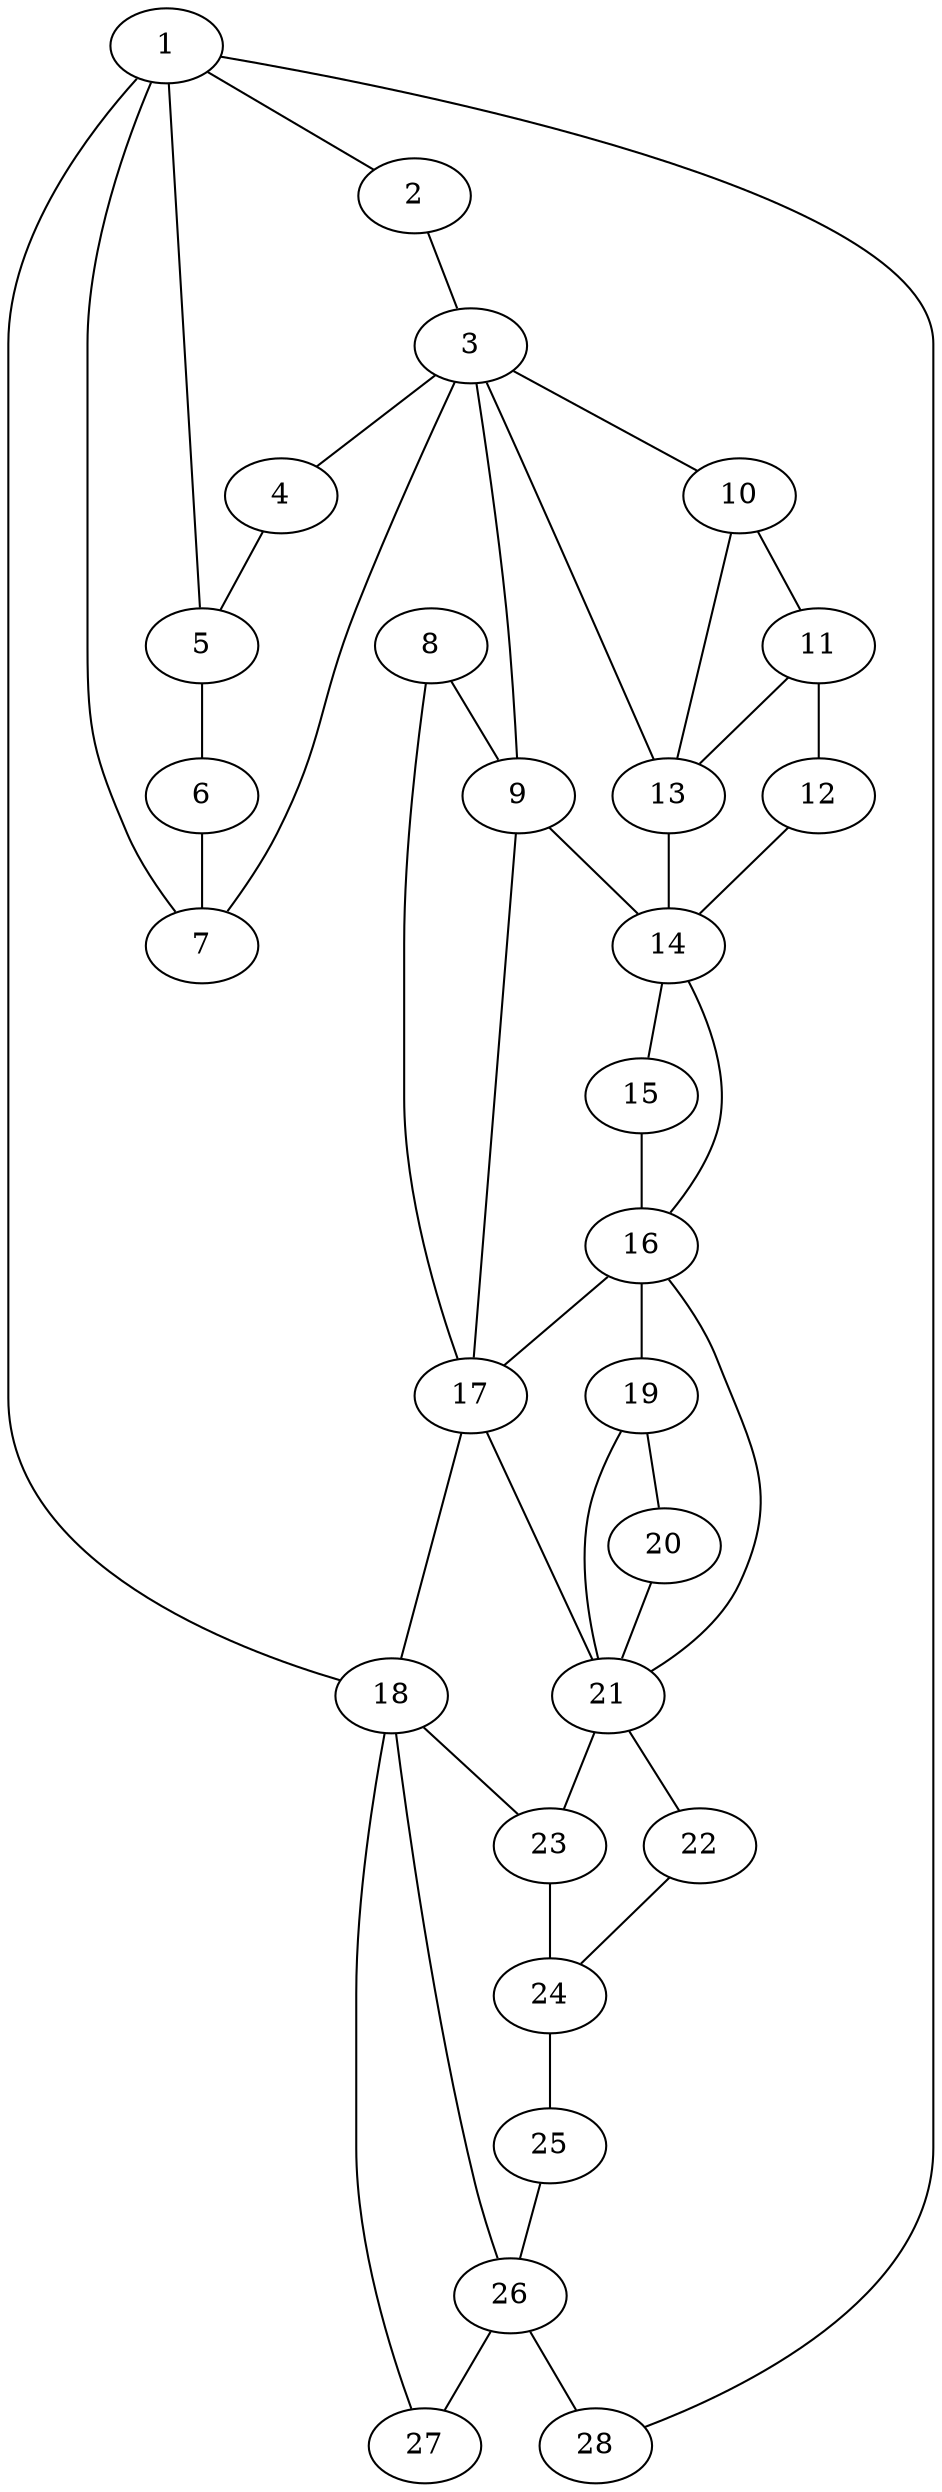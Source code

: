 graph {
1  -- {2 5 7 18 28};
2  -- 3;
3  -- {4 7 9 10 13};
4  -- 5;
5  -- 6;
6  -- 7;
8  -- {9 17};
9  -- {14 17};
10 -- {11 13};
11 -- {12 13};
12 -- 14;
13 -- 14;
14 -- {15 16};
15 -- 16;
16 -- {17 19 21};
17 -- {18 21};
18 -- {23 26 27};
19 -- {20 21};
20 -- 21;
21 -- {22 23};
22 -- 24;
23 -- 24;
24 -- 25 -- 26 -- 27;
26 -- 28;
}